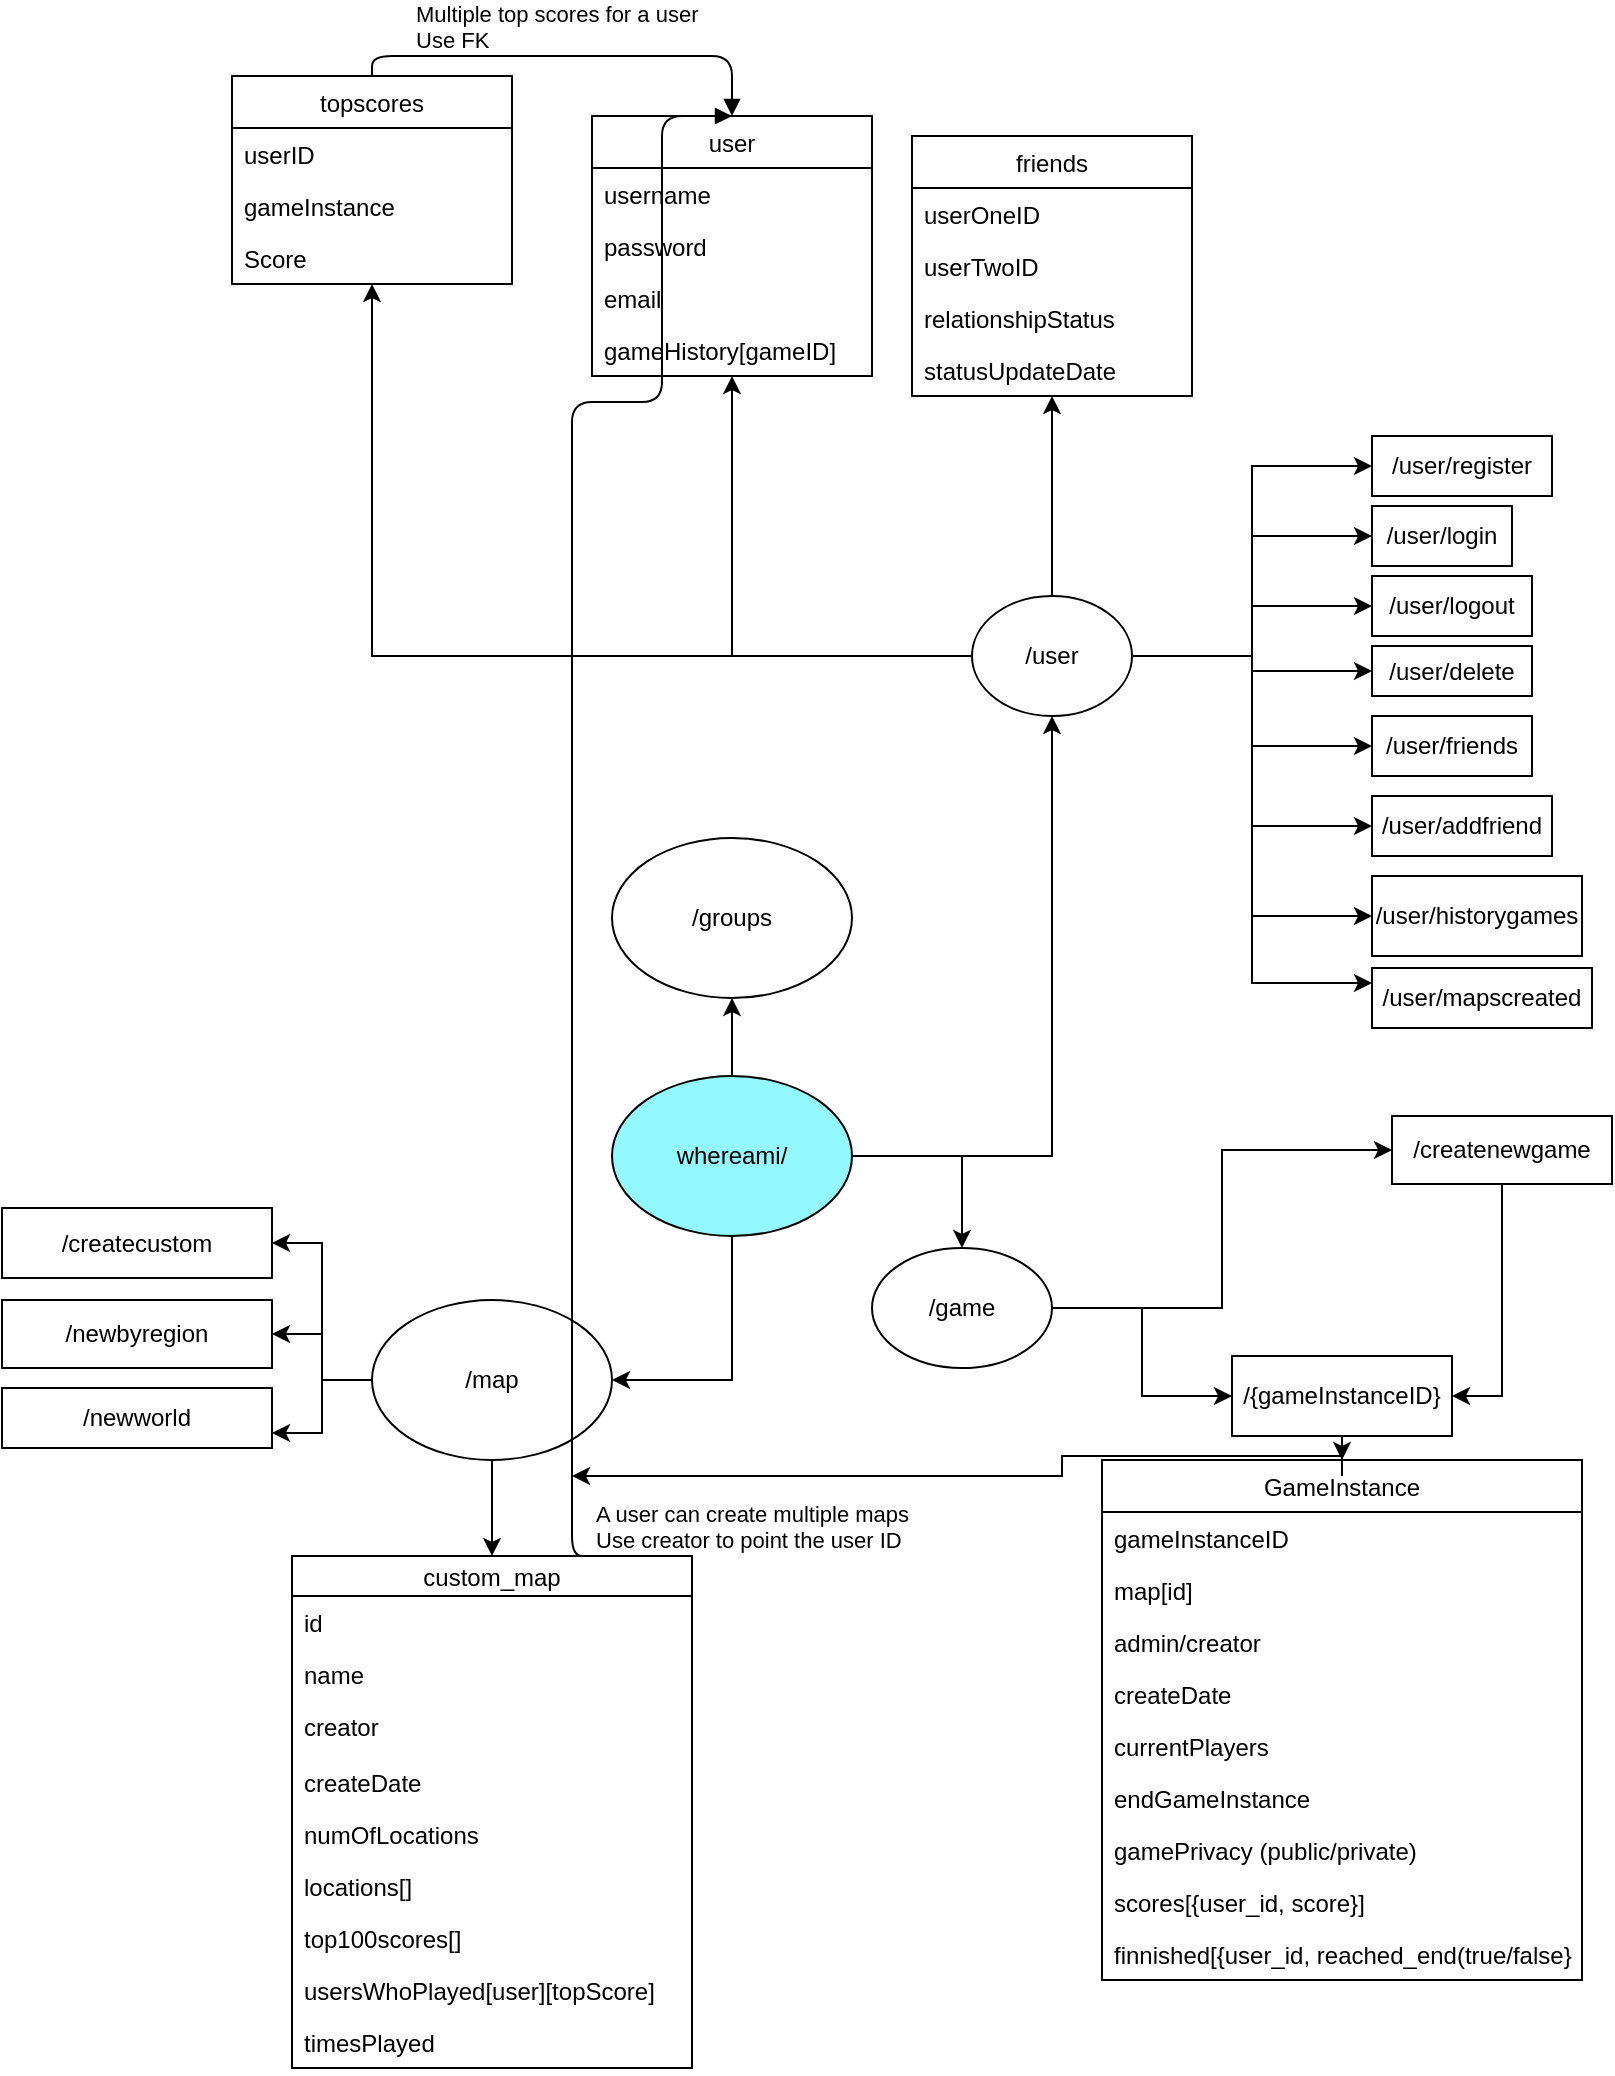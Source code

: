 <mxfile version="14.3.0" type="device"><diagram id="9fL_rMQO10aEQAwBde1C" name="Page-1"><mxGraphModel dx="1422" dy="1875" grid="1" gridSize="10" guides="1" tooltips="1" connect="1" arrows="1" fold="1" page="1" pageScale="1" pageWidth="850" pageHeight="1100" math="0" shadow="0"><root><mxCell id="0"/><mxCell id="1" parent="0"/><mxCell id="hxuoUj-iliyVKGBQ55Zp-2" style="edgeStyle=orthogonalEdgeStyle;rounded=0;orthogonalLoop=1;jettySize=auto;html=1;exitX=1;exitY=0.5;exitDx=0;exitDy=0;" parent="1" source="hxuoUj-iliyVKGBQ55Zp-1" target="hxuoUj-iliyVKGBQ55Zp-3" edge="1"><mxGeometry relative="1" as="geometry"><mxPoint x="580" y="356" as="targetPoint"/></mxGeometry></mxCell><mxCell id="hxuoUj-iliyVKGBQ55Zp-25" style="edgeStyle=orthogonalEdgeStyle;rounded=0;orthogonalLoop=1;jettySize=auto;html=1;" parent="1" source="hxuoUj-iliyVKGBQ55Zp-1" target="hxuoUj-iliyVKGBQ55Zp-26" edge="1"><mxGeometry relative="1" as="geometry"><mxPoint x="440" y="386" as="targetPoint"/></mxGeometry></mxCell><mxCell id="hxuoUj-iliyVKGBQ55Zp-70" style="edgeStyle=orthogonalEdgeStyle;rounded=0;orthogonalLoop=1;jettySize=auto;html=1;entryX=1;entryY=0.5;entryDx=0;entryDy=0;" parent="1" source="hxuoUj-iliyVKGBQ55Zp-1" target="hxuoUj-iliyVKGBQ55Zp-57" edge="1"><mxGeometry relative="1" as="geometry"/></mxCell><mxCell id="lbjUcnUKPBNRFwrrOPRe-19" style="edgeStyle=orthogonalEdgeStyle;rounded=0;orthogonalLoop=1;jettySize=auto;html=1;entryX=0.5;entryY=1;entryDx=0;entryDy=0;" parent="1" source="hxuoUj-iliyVKGBQ55Zp-1" target="lbjUcnUKPBNRFwrrOPRe-18" edge="1"><mxGeometry relative="1" as="geometry"/></mxCell><mxCell id="hxuoUj-iliyVKGBQ55Zp-1" value="whereami/" style="ellipse;whiteSpace=wrap;html=1;fillColor=#94F8FF;" parent="1" vertex="1"><mxGeometry x="340" y="390" width="120" height="80" as="geometry"/></mxCell><mxCell id="hxuoUj-iliyVKGBQ55Zp-17" value="" style="edgeStyle=orthogonalEdgeStyle;rounded=0;orthogonalLoop=1;jettySize=auto;html=1;" parent="1" source="hxuoUj-iliyVKGBQ55Zp-3" target="hxuoUj-iliyVKGBQ55Zp-15" edge="1"><mxGeometry relative="1" as="geometry"/></mxCell><mxCell id="hxuoUj-iliyVKGBQ55Zp-19" style="edgeStyle=orthogonalEdgeStyle;rounded=0;orthogonalLoop=1;jettySize=auto;html=1;entryX=0;entryY=0.5;entryDx=0;entryDy=0;" parent="1" source="hxuoUj-iliyVKGBQ55Zp-3" target="hxuoUj-iliyVKGBQ55Zp-7" edge="1"><mxGeometry relative="1" as="geometry"/></mxCell><mxCell id="hxuoUj-iliyVKGBQ55Zp-20" style="edgeStyle=orthogonalEdgeStyle;rounded=0;orthogonalLoop=1;jettySize=auto;html=1;entryX=0;entryY=0.5;entryDx=0;entryDy=0;" parent="1" source="hxuoUj-iliyVKGBQ55Zp-3" target="hxuoUj-iliyVKGBQ55Zp-10" edge="1"><mxGeometry relative="1" as="geometry"/></mxCell><mxCell id="hxuoUj-iliyVKGBQ55Zp-21" style="edgeStyle=orthogonalEdgeStyle;rounded=0;orthogonalLoop=1;jettySize=auto;html=1;entryX=0;entryY=0.5;entryDx=0;entryDy=0;" parent="1" source="hxuoUj-iliyVKGBQ55Zp-3" target="hxuoUj-iliyVKGBQ55Zp-5" edge="1"><mxGeometry relative="1" as="geometry"/></mxCell><mxCell id="hxuoUj-iliyVKGBQ55Zp-22" style="edgeStyle=orthogonalEdgeStyle;rounded=0;orthogonalLoop=1;jettySize=auto;html=1;entryX=0;entryY=0.5;entryDx=0;entryDy=0;" parent="1" source="hxuoUj-iliyVKGBQ55Zp-3" target="hxuoUj-iliyVKGBQ55Zp-16" edge="1"><mxGeometry relative="1" as="geometry"/></mxCell><mxCell id="hxuoUj-iliyVKGBQ55Zp-24" style="edgeStyle=orthogonalEdgeStyle;rounded=0;orthogonalLoop=1;jettySize=auto;html=1;entryX=0;entryY=0.5;entryDx=0;entryDy=0;" parent="1" source="hxuoUj-iliyVKGBQ55Zp-3" target="hxuoUj-iliyVKGBQ55Zp-23" edge="1"><mxGeometry relative="1" as="geometry"/></mxCell><mxCell id="hxuoUj-iliyVKGBQ55Zp-46" style="edgeStyle=orthogonalEdgeStyle;rounded=0;orthogonalLoop=1;jettySize=auto;html=1;entryX=0;entryY=0.5;entryDx=0;entryDy=0;" parent="1" source="hxuoUj-iliyVKGBQ55Zp-3" target="hxuoUj-iliyVKGBQ55Zp-45" edge="1"><mxGeometry relative="1" as="geometry"/></mxCell><mxCell id="PPbmugBMc3NKg7QhW4cO-2" style="edgeStyle=orthogonalEdgeStyle;rounded=0;orthogonalLoop=1;jettySize=auto;html=1;entryX=0;entryY=0.25;entryDx=0;entryDy=0;" parent="1" source="hxuoUj-iliyVKGBQ55Zp-3" target="PPbmugBMc3NKg7QhW4cO-1" edge="1"><mxGeometry relative="1" as="geometry"/></mxCell><mxCell id="pAydBzg8k5mvdosk3rr5-6" style="edgeStyle=orthogonalEdgeStyle;rounded=0;orthogonalLoop=1;jettySize=auto;html=1;entryX=0.5;entryY=1;entryDx=0;entryDy=0;" edge="1" parent="1" source="hxuoUj-iliyVKGBQ55Zp-3" target="pAydBzg8k5mvdosk3rr5-1"><mxGeometry relative="1" as="geometry"/></mxCell><mxCell id="pAydBzg8k5mvdosk3rr5-16" style="edgeStyle=orthogonalEdgeStyle;rounded=0;orthogonalLoop=1;jettySize=auto;html=1;entryX=0.5;entryY=1;entryDx=0;entryDy=0;" edge="1" parent="1" source="hxuoUj-iliyVKGBQ55Zp-3" target="pAydBzg8k5mvdosk3rr5-10"><mxGeometry relative="1" as="geometry"/></mxCell><mxCell id="pAydBzg8k5mvdosk3rr5-21" style="edgeStyle=orthogonalEdgeStyle;rounded=0;orthogonalLoop=1;jettySize=auto;html=1;" edge="1" parent="1" source="hxuoUj-iliyVKGBQ55Zp-3" target="pAydBzg8k5mvdosk3rr5-17"><mxGeometry relative="1" as="geometry"/></mxCell><mxCell id="hxuoUj-iliyVKGBQ55Zp-3" value="/user" style="ellipse;whiteSpace=wrap;html=1;" parent="1" vertex="1"><mxGeometry x="520" y="150" width="80" height="60" as="geometry"/></mxCell><mxCell id="hxuoUj-iliyVKGBQ55Zp-5" value="/user/register" style="rounded=0;whiteSpace=wrap;html=1;" parent="1" vertex="1"><mxGeometry x="720" y="70" width="90" height="30" as="geometry"/></mxCell><mxCell id="hxuoUj-iliyVKGBQ55Zp-7" value="/user/login&lt;br&gt;" style="rounded=0;whiteSpace=wrap;html=1;" parent="1" vertex="1"><mxGeometry x="720" y="105" width="70" height="30" as="geometry"/></mxCell><mxCell id="hxuoUj-iliyVKGBQ55Zp-10" value="/user/logout" style="rounded=0;whiteSpace=wrap;html=1;" parent="1" vertex="1"><mxGeometry x="720" y="140" width="80" height="30" as="geometry"/></mxCell><mxCell id="hxuoUj-iliyVKGBQ55Zp-15" value="/user/delete" style="rounded=0;whiteSpace=wrap;html=1;" parent="1" vertex="1"><mxGeometry x="720" y="175" width="80" height="25" as="geometry"/></mxCell><mxCell id="hxuoUj-iliyVKGBQ55Zp-16" value="/user/friends" style="rounded=0;whiteSpace=wrap;html=1;" parent="1" vertex="1"><mxGeometry x="720" y="210" width="80" height="30" as="geometry"/></mxCell><mxCell id="hxuoUj-iliyVKGBQ55Zp-23" value="/user/addfriend" style="rounded=0;whiteSpace=wrap;html=1;" parent="1" vertex="1"><mxGeometry x="720" y="250" width="90" height="30" as="geometry"/></mxCell><mxCell id="hxuoUj-iliyVKGBQ55Zp-56" style="edgeStyle=orthogonalEdgeStyle;rounded=0;orthogonalLoop=1;jettySize=auto;html=1;" parent="1" source="hxuoUj-iliyVKGBQ55Zp-26" target="hxuoUj-iliyVKGBQ55Zp-54" edge="1"><mxGeometry relative="1" as="geometry"/></mxCell><mxCell id="lbjUcnUKPBNRFwrrOPRe-6" style="edgeStyle=orthogonalEdgeStyle;rounded=0;orthogonalLoop=1;jettySize=auto;html=1;entryX=0;entryY=0.5;entryDx=0;entryDy=0;" parent="1" source="hxuoUj-iliyVKGBQ55Zp-26" target="hxuoUj-iliyVKGBQ55Zp-58" edge="1"><mxGeometry relative="1" as="geometry"/></mxCell><mxCell id="hxuoUj-iliyVKGBQ55Zp-26" value="/game" style="ellipse;whiteSpace=wrap;html=1;" parent="1" vertex="1"><mxGeometry x="470" y="476" width="90" height="60" as="geometry"/></mxCell><mxCell id="hxuoUj-iliyVKGBQ55Zp-38" value="custom_map" style="swimlane;fontStyle=0;childLayout=stackLayout;horizontal=1;startSize=20;fillColor=none;horizontalStack=0;resizeParent=1;resizeParentMax=0;resizeLast=0;collapsible=1;marginBottom=0;" parent="1" vertex="1"><mxGeometry x="180" y="630" width="200" height="256" as="geometry"><mxRectangle x="570" y="270" width="90" height="20" as="alternateBounds"/></mxGeometry></mxCell><mxCell id="hxuoUj-iliyVKGBQ55Zp-39" value="id" style="text;strokeColor=none;fillColor=none;align=left;verticalAlign=top;spacingLeft=4;spacingRight=4;overflow=hidden;rotatable=0;points=[[0,0.5],[1,0.5]];portConstraint=eastwest;" parent="hxuoUj-iliyVKGBQ55Zp-38" vertex="1"><mxGeometry y="20" width="200" height="26" as="geometry"/></mxCell><mxCell id="hxuoUj-iliyVKGBQ55Zp-40" value="name" style="text;strokeColor=none;fillColor=none;align=left;verticalAlign=top;spacingLeft=4;spacingRight=4;overflow=hidden;rotatable=0;points=[[0,0.5],[1,0.5]];portConstraint=eastwest;" parent="hxuoUj-iliyVKGBQ55Zp-38" vertex="1"><mxGeometry y="46" width="200" height="26" as="geometry"/></mxCell><mxCell id="hxuoUj-iliyVKGBQ55Zp-41" value="creator" style="text;strokeColor=none;fillColor=none;align=left;verticalAlign=top;spacingLeft=4;spacingRight=4;overflow=hidden;rotatable=0;points=[[0,0.5],[1,0.5]];portConstraint=eastwest;" parent="hxuoUj-iliyVKGBQ55Zp-38" vertex="1"><mxGeometry y="72" width="200" height="28" as="geometry"/></mxCell><mxCell id="hxuoUj-iliyVKGBQ55Zp-42" value="createDate" style="text;strokeColor=none;fillColor=none;align=left;verticalAlign=top;spacingLeft=4;spacingRight=4;overflow=hidden;rotatable=0;points=[[0,0.5],[1,0.5]];portConstraint=eastwest;" parent="hxuoUj-iliyVKGBQ55Zp-38" vertex="1"><mxGeometry y="100" width="200" height="26" as="geometry"/></mxCell><mxCell id="hxuoUj-iliyVKGBQ55Zp-43" value="numOfLocations&#xA;" style="text;strokeColor=none;fillColor=none;align=left;verticalAlign=top;spacingLeft=4;spacingRight=4;overflow=hidden;rotatable=0;points=[[0,0.5],[1,0.5]];portConstraint=eastwest;" parent="hxuoUj-iliyVKGBQ55Zp-38" vertex="1"><mxGeometry y="126" width="200" height="26" as="geometry"/></mxCell><mxCell id="hxuoUj-iliyVKGBQ55Zp-44" value="locations[]" style="text;strokeColor=none;fillColor=none;align=left;verticalAlign=top;spacingLeft=4;spacingRight=4;overflow=hidden;rotatable=0;points=[[0,0.5],[1,0.5]];portConstraint=eastwest;" parent="hxuoUj-iliyVKGBQ55Zp-38" vertex="1"><mxGeometry y="152" width="200" height="26" as="geometry"/></mxCell><mxCell id="hxuoUj-iliyVKGBQ55Zp-53" value="top100scores[]&#xA;" style="text;strokeColor=none;fillColor=none;align=left;verticalAlign=top;spacingLeft=4;spacingRight=4;overflow=hidden;rotatable=0;points=[[0,0.5],[1,0.5]];portConstraint=eastwest;" parent="hxuoUj-iliyVKGBQ55Zp-38" vertex="1"><mxGeometry y="178" width="200" height="26" as="geometry"/></mxCell><mxCell id="hxuoUj-iliyVKGBQ55Zp-79" value="usersWhoPlayed[user][topScore]" style="text;strokeColor=none;fillColor=none;align=left;verticalAlign=top;spacingLeft=4;spacingRight=4;overflow=hidden;rotatable=0;points=[[0,0.5],[1,0.5]];portConstraint=eastwest;" parent="hxuoUj-iliyVKGBQ55Zp-38" vertex="1"><mxGeometry y="204" width="200" height="26" as="geometry"/></mxCell><mxCell id="lbjUcnUKPBNRFwrrOPRe-22" value="timesPlayed" style="text;strokeColor=none;fillColor=none;align=left;verticalAlign=top;spacingLeft=4;spacingRight=4;overflow=hidden;rotatable=0;points=[[0,0.5],[1,0.5]];portConstraint=eastwest;" parent="hxuoUj-iliyVKGBQ55Zp-38" vertex="1"><mxGeometry y="230" width="200" height="26" as="geometry"/></mxCell><mxCell id="hxuoUj-iliyVKGBQ55Zp-45" value="/user/historygames" style="rounded=0;whiteSpace=wrap;html=1;" parent="1" vertex="1"><mxGeometry x="720" y="290" width="105" height="40" as="geometry"/></mxCell><mxCell id="hxuoUj-iliyVKGBQ55Zp-68" style="edgeStyle=orthogonalEdgeStyle;rounded=0;orthogonalLoop=1;jettySize=auto;html=1;entryX=0.5;entryY=0;entryDx=0;entryDy=0;" parent="1" source="hxuoUj-iliyVKGBQ55Zp-54" target="hxuoUj-iliyVKGBQ55Zp-61" edge="1"><mxGeometry relative="1" as="geometry"/></mxCell><mxCell id="hxuoUj-iliyVKGBQ55Zp-54" value="/{gameInstanceID}" style="rounded=0;whiteSpace=wrap;html=1;" parent="1" vertex="1"><mxGeometry x="650" y="530" width="110" height="40" as="geometry"/></mxCell><mxCell id="hxuoUj-iliyVKGBQ55Zp-71" style="edgeStyle=orthogonalEdgeStyle;rounded=0;orthogonalLoop=1;jettySize=auto;html=1;" parent="1" source="hxuoUj-iliyVKGBQ55Zp-57" target="hxuoUj-iliyVKGBQ55Zp-38" edge="1"><mxGeometry relative="1" as="geometry"/></mxCell><mxCell id="hxuoUj-iliyVKGBQ55Zp-78" style="edgeStyle=orthogonalEdgeStyle;rounded=0;orthogonalLoop=1;jettySize=auto;html=1;entryX=1;entryY=0.75;entryDx=0;entryDy=0;" parent="1" source="hxuoUj-iliyVKGBQ55Zp-57" target="hxuoUj-iliyVKGBQ55Zp-76" edge="1"><mxGeometry relative="1" as="geometry"/></mxCell><mxCell id="lbjUcnUKPBNRFwrrOPRe-3" style="edgeStyle=orthogonalEdgeStyle;rounded=0;orthogonalLoop=1;jettySize=auto;html=1;entryX=1;entryY=0.5;entryDx=0;entryDy=0;" parent="1" source="hxuoUj-iliyVKGBQ55Zp-57" target="hxuoUj-iliyVKGBQ55Zp-75" edge="1"><mxGeometry relative="1" as="geometry"/></mxCell><mxCell id="lbjUcnUKPBNRFwrrOPRe-4" style="edgeStyle=orthogonalEdgeStyle;rounded=0;orthogonalLoop=1;jettySize=auto;html=1;entryX=1;entryY=0.5;entryDx=0;entryDy=0;" parent="1" source="hxuoUj-iliyVKGBQ55Zp-57" target="hxuoUj-iliyVKGBQ55Zp-73" edge="1"><mxGeometry relative="1" as="geometry"/></mxCell><mxCell id="hxuoUj-iliyVKGBQ55Zp-57" value="/map" style="ellipse;whiteSpace=wrap;html=1;" parent="1" vertex="1"><mxGeometry x="220" y="502" width="120" height="80" as="geometry"/></mxCell><mxCell id="hxuoUj-iliyVKGBQ55Zp-60" style="edgeStyle=orthogonalEdgeStyle;rounded=0;orthogonalLoop=1;jettySize=auto;html=1;entryX=1;entryY=0.5;entryDx=0;entryDy=0;" parent="1" source="hxuoUj-iliyVKGBQ55Zp-58" target="hxuoUj-iliyVKGBQ55Zp-54" edge="1"><mxGeometry relative="1" as="geometry"/></mxCell><mxCell id="hxuoUj-iliyVKGBQ55Zp-58" value="/createnewgame" style="rounded=0;whiteSpace=wrap;html=1;" parent="1" vertex="1"><mxGeometry x="730" y="410" width="110" height="34" as="geometry"/></mxCell><mxCell id="pAydBzg8k5mvdosk3rr5-29" style="edgeStyle=orthogonalEdgeStyle;rounded=0;orthogonalLoop=1;jettySize=auto;html=1;" edge="1" parent="1" source="hxuoUj-iliyVKGBQ55Zp-61"><mxGeometry relative="1" as="geometry"><mxPoint x="320" y="590" as="targetPoint"/><Array as="points"><mxPoint x="705" y="580"/><mxPoint x="565" y="580"/><mxPoint x="565" y="590"/></Array></mxGeometry></mxCell><mxCell id="hxuoUj-iliyVKGBQ55Zp-61" value="GameInstance" style="swimlane;fontStyle=0;childLayout=stackLayout;horizontal=1;startSize=26;fillColor=none;horizontalStack=0;resizeParent=1;resizeParentMax=0;resizeLast=0;collapsible=1;marginBottom=0;" parent="1" vertex="1"><mxGeometry x="585" y="582" width="240" height="260" as="geometry"/></mxCell><mxCell id="hxuoUj-iliyVKGBQ55Zp-62" value="gameInstanceID" style="text;strokeColor=none;fillColor=none;align=left;verticalAlign=top;spacingLeft=4;spacingRight=4;overflow=hidden;rotatable=0;points=[[0,0.5],[1,0.5]];portConstraint=eastwest;" parent="hxuoUj-iliyVKGBQ55Zp-61" vertex="1"><mxGeometry y="26" width="240" height="26" as="geometry"/></mxCell><mxCell id="hxuoUj-iliyVKGBQ55Zp-63" value="map[id]" style="text;strokeColor=none;fillColor=none;align=left;verticalAlign=top;spacingLeft=4;spacingRight=4;overflow=hidden;rotatable=0;points=[[0,0.5],[1,0.5]];portConstraint=eastwest;" parent="hxuoUj-iliyVKGBQ55Zp-61" vertex="1"><mxGeometry y="52" width="240" height="26" as="geometry"/></mxCell><mxCell id="hxuoUj-iliyVKGBQ55Zp-64" value="admin/creator" style="text;strokeColor=none;fillColor=none;align=left;verticalAlign=top;spacingLeft=4;spacingRight=4;overflow=hidden;rotatable=0;points=[[0,0.5],[1,0.5]];portConstraint=eastwest;" parent="hxuoUj-iliyVKGBQ55Zp-61" vertex="1"><mxGeometry y="78" width="240" height="26" as="geometry"/></mxCell><mxCell id="hxuoUj-iliyVKGBQ55Zp-65" value="createDate" style="text;strokeColor=none;fillColor=none;align=left;verticalAlign=top;spacingLeft=4;spacingRight=4;overflow=hidden;rotatable=0;points=[[0,0.5],[1,0.5]];portConstraint=eastwest;" parent="hxuoUj-iliyVKGBQ55Zp-61" vertex="1"><mxGeometry y="104" width="240" height="26" as="geometry"/></mxCell><mxCell id="hxuoUj-iliyVKGBQ55Zp-66" value="currentPlayers" style="text;strokeColor=none;fillColor=none;align=left;verticalAlign=top;spacingLeft=4;spacingRight=4;overflow=hidden;rotatable=0;points=[[0,0.5],[1,0.5]];portConstraint=eastwest;" parent="hxuoUj-iliyVKGBQ55Zp-61" vertex="1"><mxGeometry y="130" width="240" height="26" as="geometry"/></mxCell><mxCell id="hxuoUj-iliyVKGBQ55Zp-67" value="endGameInstance" style="text;strokeColor=none;fillColor=none;align=left;verticalAlign=top;spacingLeft=4;spacingRight=4;overflow=hidden;rotatable=0;points=[[0,0.5],[1,0.5]];portConstraint=eastwest;" parent="hxuoUj-iliyVKGBQ55Zp-61" vertex="1"><mxGeometry y="156" width="240" height="26" as="geometry"/></mxCell><mxCell id="hxuoUj-iliyVKGBQ55Zp-69" value="gamePrivacy (public/private)" style="text;strokeColor=none;fillColor=none;align=left;verticalAlign=top;spacingLeft=4;spacingRight=4;overflow=hidden;rotatable=0;points=[[0,0.5],[1,0.5]];portConstraint=eastwest;" parent="hxuoUj-iliyVKGBQ55Zp-61" vertex="1"><mxGeometry y="182" width="240" height="26" as="geometry"/></mxCell><mxCell id="lbjUcnUKPBNRFwrrOPRe-20" value="scores[{user_id, score}]" style="text;strokeColor=none;fillColor=none;align=left;verticalAlign=top;spacingLeft=4;spacingRight=4;overflow=hidden;rotatable=0;points=[[0,0.5],[1,0.5]];portConstraint=eastwest;" parent="hxuoUj-iliyVKGBQ55Zp-61" vertex="1"><mxGeometry y="208" width="240" height="26" as="geometry"/></mxCell><mxCell id="lbjUcnUKPBNRFwrrOPRe-21" value="finnished[{user_id, reached_end(true/false}]" style="text;strokeColor=none;fillColor=none;align=left;verticalAlign=top;spacingLeft=4;spacingRight=4;overflow=hidden;rotatable=0;points=[[0,0.5],[1,0.5]];portConstraint=eastwest;" parent="hxuoUj-iliyVKGBQ55Zp-61" vertex="1"><mxGeometry y="234" width="240" height="26" as="geometry"/></mxCell><mxCell id="hxuoUj-iliyVKGBQ55Zp-73" value="/createcustom" style="rounded=0;whiteSpace=wrap;html=1;" parent="1" vertex="1"><mxGeometry x="35" y="456" width="135" height="35" as="geometry"/></mxCell><mxCell id="hxuoUj-iliyVKGBQ55Zp-75" value="/newbyregion" style="rounded=0;whiteSpace=wrap;html=1;" parent="1" vertex="1"><mxGeometry x="35" y="502" width="135" height="34" as="geometry"/></mxCell><mxCell id="hxuoUj-iliyVKGBQ55Zp-76" value="/newworld" style="rounded=0;whiteSpace=wrap;html=1;" parent="1" vertex="1"><mxGeometry x="35" y="546" width="135" height="30" as="geometry"/></mxCell><mxCell id="lbjUcnUKPBNRFwrrOPRe-18" value="/groups" style="ellipse;whiteSpace=wrap;html=1;" parent="1" vertex="1"><mxGeometry x="340" y="271" width="120" height="80" as="geometry"/></mxCell><mxCell id="PPbmugBMc3NKg7QhW4cO-1" value="/user/mapscreated" style="rounded=0;whiteSpace=wrap;html=1;" parent="1" vertex="1"><mxGeometry x="720" y="336" width="110" height="30" as="geometry"/></mxCell><mxCell id="pAydBzg8k5mvdosk3rr5-1" value="user" style="swimlane;fontStyle=0;childLayout=stackLayout;horizontal=1;startSize=26;fillColor=none;horizontalStack=0;resizeParent=1;resizeParentMax=0;resizeLast=0;collapsible=1;marginBottom=0;" vertex="1" parent="1"><mxGeometry x="330" y="-90" width="140" height="130" as="geometry"/></mxCell><mxCell id="pAydBzg8k5mvdosk3rr5-3" value="username" style="text;strokeColor=none;fillColor=none;align=left;verticalAlign=top;spacingLeft=4;spacingRight=4;overflow=hidden;rotatable=0;points=[[0,0.5],[1,0.5]];portConstraint=eastwest;" vertex="1" parent="pAydBzg8k5mvdosk3rr5-1"><mxGeometry y="26" width="140" height="26" as="geometry"/></mxCell><mxCell id="pAydBzg8k5mvdosk3rr5-7" value="password" style="text;strokeColor=none;fillColor=none;align=left;verticalAlign=top;spacingLeft=4;spacingRight=4;overflow=hidden;rotatable=0;points=[[0,0.5],[1,0.5]];portConstraint=eastwest;" vertex="1" parent="pAydBzg8k5mvdosk3rr5-1"><mxGeometry y="52" width="140" height="26" as="geometry"/></mxCell><mxCell id="pAydBzg8k5mvdosk3rr5-4" value="email" style="text;strokeColor=none;fillColor=none;align=left;verticalAlign=top;spacingLeft=4;spacingRight=4;overflow=hidden;rotatable=0;points=[[0,0.5],[1,0.5]];portConstraint=eastwest;" vertex="1" parent="pAydBzg8k5mvdosk3rr5-1"><mxGeometry y="78" width="140" height="26" as="geometry"/></mxCell><mxCell id="pAydBzg8k5mvdosk3rr5-8" value="gameHistory[gameID]" style="text;strokeColor=none;fillColor=none;align=left;verticalAlign=top;spacingLeft=4;spacingRight=4;overflow=hidden;rotatable=0;points=[[0,0.5],[1,0.5]];portConstraint=eastwest;" vertex="1" parent="pAydBzg8k5mvdosk3rr5-1"><mxGeometry y="104" width="140" height="26" as="geometry"/></mxCell><mxCell id="pAydBzg8k5mvdosk3rr5-10" value="friends" style="swimlane;fontStyle=0;childLayout=stackLayout;horizontal=1;startSize=26;fillColor=none;horizontalStack=0;resizeParent=1;resizeParentMax=0;resizeLast=0;collapsible=1;marginBottom=0;" vertex="1" parent="1"><mxGeometry x="490" y="-80" width="140" height="130" as="geometry"/></mxCell><mxCell id="pAydBzg8k5mvdosk3rr5-11" value="userOneID" style="text;strokeColor=none;fillColor=none;align=left;verticalAlign=top;spacingLeft=4;spacingRight=4;overflow=hidden;rotatable=0;points=[[0,0.5],[1,0.5]];portConstraint=eastwest;" vertex="1" parent="pAydBzg8k5mvdosk3rr5-10"><mxGeometry y="26" width="140" height="26" as="geometry"/></mxCell><mxCell id="pAydBzg8k5mvdosk3rr5-12" value="userTwoID" style="text;strokeColor=none;fillColor=none;align=left;verticalAlign=top;spacingLeft=4;spacingRight=4;overflow=hidden;rotatable=0;points=[[0,0.5],[1,0.5]];portConstraint=eastwest;" vertex="1" parent="pAydBzg8k5mvdosk3rr5-10"><mxGeometry y="52" width="140" height="26" as="geometry"/></mxCell><mxCell id="pAydBzg8k5mvdosk3rr5-13" value="relationshipStatus" style="text;strokeColor=none;fillColor=none;align=left;verticalAlign=top;spacingLeft=4;spacingRight=4;overflow=hidden;rotatable=0;points=[[0,0.5],[1,0.5]];portConstraint=eastwest;" vertex="1" parent="pAydBzg8k5mvdosk3rr5-10"><mxGeometry y="78" width="140" height="26" as="geometry"/></mxCell><mxCell id="pAydBzg8k5mvdosk3rr5-15" value="statusUpdateDate" style="text;strokeColor=none;fillColor=none;align=left;verticalAlign=top;spacingLeft=4;spacingRight=4;overflow=hidden;rotatable=0;points=[[0,0.5],[1,0.5]];portConstraint=eastwest;" vertex="1" parent="pAydBzg8k5mvdosk3rr5-10"><mxGeometry y="104" width="140" height="26" as="geometry"/></mxCell><mxCell id="pAydBzg8k5mvdosk3rr5-17" value="topscores" style="swimlane;fontStyle=0;childLayout=stackLayout;horizontal=1;startSize=26;fillColor=none;horizontalStack=0;resizeParent=1;resizeParentMax=0;resizeLast=0;collapsible=1;marginBottom=0;" vertex="1" parent="1"><mxGeometry x="150" y="-110" width="140" height="104" as="geometry"/></mxCell><mxCell id="pAydBzg8k5mvdosk3rr5-18" value="userID" style="text;strokeColor=none;fillColor=none;align=left;verticalAlign=top;spacingLeft=4;spacingRight=4;overflow=hidden;rotatable=0;points=[[0,0.5],[1,0.5]];portConstraint=eastwest;" vertex="1" parent="pAydBzg8k5mvdosk3rr5-17"><mxGeometry y="26" width="140" height="26" as="geometry"/></mxCell><mxCell id="pAydBzg8k5mvdosk3rr5-19" value="gameInstance" style="text;strokeColor=none;fillColor=none;align=left;verticalAlign=top;spacingLeft=4;spacingRight=4;overflow=hidden;rotatable=0;points=[[0,0.5],[1,0.5]];portConstraint=eastwest;" vertex="1" parent="pAydBzg8k5mvdosk3rr5-17"><mxGeometry y="52" width="140" height="26" as="geometry"/></mxCell><mxCell id="pAydBzg8k5mvdosk3rr5-20" value="Score" style="text;strokeColor=none;fillColor=none;align=left;verticalAlign=top;spacingLeft=4;spacingRight=4;overflow=hidden;rotatable=0;points=[[0,0.5],[1,0.5]];portConstraint=eastwest;" vertex="1" parent="pAydBzg8k5mvdosk3rr5-17"><mxGeometry y="78" width="140" height="26" as="geometry"/></mxCell><mxCell id="pAydBzg8k5mvdosk3rr5-24" value="" style="endArrow=block;endFill=1;html=1;edgeStyle=orthogonalEdgeStyle;align=left;verticalAlign=top;entryX=0.5;entryY=0;entryDx=0;entryDy=0;exitX=0.5;exitY=0;exitDx=0;exitDy=0;" edge="1" parent="1" source="pAydBzg8k5mvdosk3rr5-17" target="pAydBzg8k5mvdosk3rr5-1"><mxGeometry x="-1" relative="1" as="geometry"><mxPoint x="220" y="-160" as="sourcePoint"/><mxPoint x="500" y="220" as="targetPoint"/></mxGeometry></mxCell><mxCell id="pAydBzg8k5mvdosk3rr5-25" value="&lt;div&gt;Multiple top scores for a user&lt;/div&gt;&lt;div&gt;Use FK&lt;/div&gt;" style="edgeLabel;resizable=0;html=1;align=left;verticalAlign=bottom;" connectable="0" vertex="1" parent="pAydBzg8k5mvdosk3rr5-24"><mxGeometry x="-1" relative="1" as="geometry"><mxPoint x="20" y="-10" as="offset"/></mxGeometry></mxCell><mxCell id="pAydBzg8k5mvdosk3rr5-27" value="" style="endArrow=block;endFill=1;html=1;edgeStyle=orthogonalEdgeStyle;align=left;verticalAlign=top;exitX=0.75;exitY=0;exitDx=0;exitDy=0;entryX=0.5;entryY=0;entryDx=0;entryDy=0;" edge="1" parent="1" source="hxuoUj-iliyVKGBQ55Zp-38" target="pAydBzg8k5mvdosk3rr5-1"><mxGeometry x="-1" relative="1" as="geometry"><mxPoint x="340" y="400" as="sourcePoint"/><mxPoint x="330" y="53" as="targetPoint"/><Array as="points"><mxPoint x="320" y="630"/><mxPoint x="320" y="53"/><mxPoint x="365" y="53"/><mxPoint x="365" y="-90"/></Array></mxGeometry></mxCell><mxCell id="pAydBzg8k5mvdosk3rr5-28" value="&lt;div&gt;A user can create multiple maps&lt;/div&gt;&lt;div&gt;Use creator to point the user ID&lt;/div&gt;" style="edgeLabel;resizable=0;html=1;align=left;verticalAlign=bottom;" connectable="0" vertex="1" parent="pAydBzg8k5mvdosk3rr5-27"><mxGeometry x="-1" relative="1" as="geometry"/></mxCell></root></mxGraphModel></diagram></mxfile>